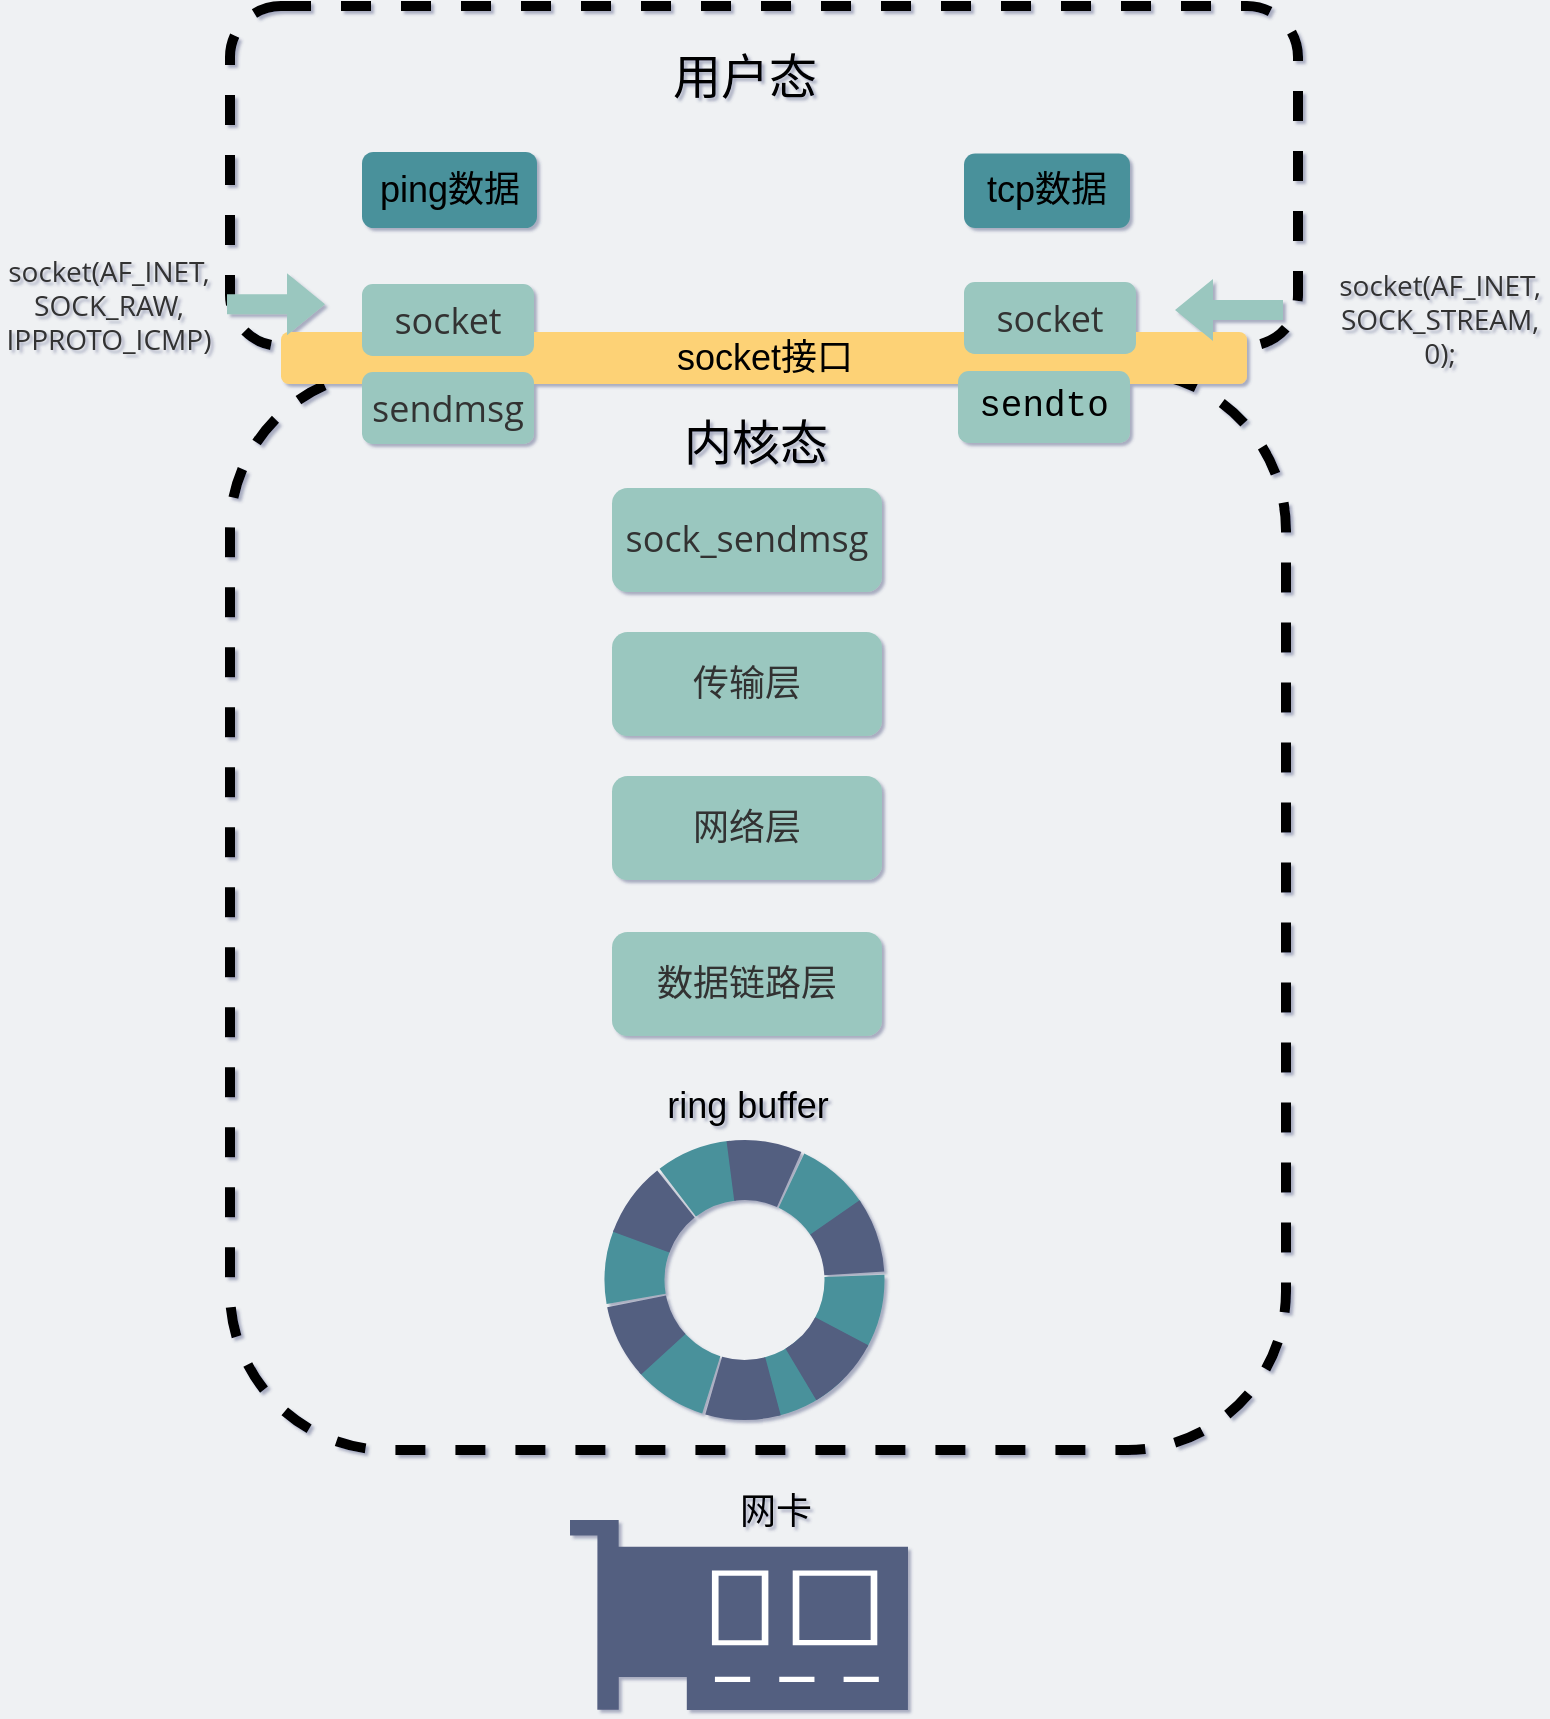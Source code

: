 <mxfile version="14.7.6" type="github">
  <diagram id="3228e29e-7158-1315-38df-8450db1d8a1d" name="Page-1">
    <mxGraphModel dx="968" dy="1388" grid="0" gridSize="10" guides="1" tooltips="1" connect="1" arrows="1" fold="1" page="1" pageScale="1" pageWidth="850" pageHeight="300" background="#EFF1F3" math="0" shadow="1">
      <root>
        <mxCell id="0" />
        <mxCell id="1" parent="0" />
        <mxCell id="Zxyhw3o_makbFYxT9f12-17" value="" style="rounded=1;whiteSpace=wrap;html=1;dashed=1;strokeWidth=5;fillColor=none;" vertex="1" parent="1">
          <mxGeometry x="158" y="-83" width="528" height="539" as="geometry" />
        </mxCell>
        <mxCell id="Zxyhw3o_makbFYxT9f12-7" value="" style="rounded=1;whiteSpace=wrap;html=1;dashed=1;strokeWidth=5;fillColor=none;" vertex="1" parent="1">
          <mxGeometry x="158" y="-266" width="534" height="170" as="geometry" />
        </mxCell>
        <mxCell id="Zxyhw3o_makbFYxT9f12-1" value="&lt;font style=&quot;font-size: 18px&quot;&gt;ping数据&lt;/font&gt;" style="rounded=1;whiteSpace=wrap;html=1;strokeColor=none;fillColor=#4A919B;" vertex="1" parent="1">
          <mxGeometry x="224" y="-193" width="87.5" height="38" as="geometry" />
        </mxCell>
        <mxCell id="Zxyhw3o_makbFYxT9f12-2" value="&lt;font style=&quot;font-size: 18px&quot;&gt;socket接口&lt;/font&gt;" style="rounded=1;whiteSpace=wrap;html=1;strokeColor=none;labelBackgroundColor=none;fillColor=#FDD276;" vertex="1" parent="1">
          <mxGeometry x="183.5" y="-103" width="483" height="26" as="geometry" />
        </mxCell>
        <mxCell id="Zxyhw3o_makbFYxT9f12-3" value="&lt;span style=&quot;color: rgb(51, 51, 51); font-family: &amp;quot;open sans&amp;quot;, &amp;quot;clear sans&amp;quot;, &amp;quot;helvetica neue&amp;quot;, helvetica, arial, sans-serif;&quot;&gt;&lt;font style=&quot;font-size: 18px&quot;&gt;sendmsg&lt;/font&gt;&lt;/span&gt;" style="rounded=1;whiteSpace=wrap;html=1;strokeColor=none;fillColor=#9AC7BF;labelBackgroundColor=none;" vertex="1" parent="1">
          <mxGeometry x="224" y="-83" width="86" height="36" as="geometry" />
        </mxCell>
        <mxCell id="Zxyhw3o_makbFYxT9f12-4" value="&lt;span style=&quot;color: rgb(51, 51, 51); font-family: &amp;quot;open sans&amp;quot;, &amp;quot;clear sans&amp;quot;, &amp;quot;helvetica neue&amp;quot;, helvetica, arial, sans-serif;&quot;&gt;&lt;font style=&quot;font-size: 18px&quot;&gt;socket&lt;/font&gt;&lt;/span&gt;" style="rounded=1;whiteSpace=wrap;html=1;strokeColor=none;fillColor=#9AC7BF;labelBackgroundColor=none;" vertex="1" parent="1">
          <mxGeometry x="224" y="-127" width="86" height="36" as="geometry" />
        </mxCell>
        <mxCell id="Zxyhw3o_makbFYxT9f12-5" value="&lt;font style=&quot;font-size: 14px&quot;&gt;&lt;span style=&quot;color: rgb(51 , 51 , 51) ; font-family: &amp;#34;open sans&amp;#34; , &amp;#34;clear sans&amp;#34; , &amp;#34;helvetica neue&amp;#34; , &amp;#34;helvetica&amp;#34; , &amp;#34;arial&amp;#34; , sans-serif&quot;&gt;socket&lt;/span&gt;&lt;span style=&quot;color: rgb(51 , 51 , 51) ; font-family: &amp;#34;open sans&amp;#34; , &amp;#34;clear sans&amp;#34; , &amp;#34;helvetica neue&amp;#34; , &amp;#34;helvetica&amp;#34; , &amp;#34;arial&amp;#34; , sans-serif&quot;&gt;&lt;font&gt;(AF_INET, &lt;br&gt;SOCK_RAW, &lt;br&gt;IPPROTO_ICMP)&lt;/font&gt;&lt;/span&gt;&lt;/font&gt;" style="text;html=1;strokeColor=none;fillColor=none;align=center;verticalAlign=middle;whiteSpace=wrap;rounded=0;" vertex="1" parent="1">
          <mxGeometry x="43" y="-147" width="109" height="61" as="geometry" />
        </mxCell>
        <mxCell id="Zxyhw3o_makbFYxT9f12-8" value="&lt;font style=&quot;font-size: 18px&quot;&gt;tcp数据&lt;/font&gt;" style="rounded=1;whiteSpace=wrap;html=1;strokeColor=none;fillColor=#4A919B;" vertex="1" parent="1">
          <mxGeometry x="525" y="-192.25" width="83" height="37.25" as="geometry" />
        </mxCell>
        <mxCell id="Zxyhw3o_makbFYxT9f12-9" value="&lt;div style=&quot;font-family: &amp;quot;menlo&amp;quot; , &amp;quot;monaco&amp;quot; , &amp;quot;courier new&amp;quot; , monospace ; line-height: 23px&quot;&gt;&lt;span style=&quot;&quot;&gt;&lt;font style=&quot;font-size: 18px&quot;&gt;sendto&lt;/font&gt;&lt;/span&gt;&lt;/div&gt;" style="rounded=1;whiteSpace=wrap;html=1;strokeColor=none;fillColor=#9AC7BF;labelBackgroundColor=none;" vertex="1" parent="1">
          <mxGeometry x="522" y="-83.5" width="86" height="36" as="geometry" />
        </mxCell>
        <mxCell id="Zxyhw3o_makbFYxT9f12-11" value="&lt;font style=&quot;font-size: 24px&quot;&gt;用户态&lt;/font&gt;" style="text;html=1;strokeColor=none;fillColor=none;align=center;verticalAlign=middle;whiteSpace=wrap;rounded=0;dashed=1;" vertex="1" parent="1">
          <mxGeometry x="349" y="-240" width="132.5" height="20" as="geometry" />
        </mxCell>
        <mxCell id="Zxyhw3o_makbFYxT9f12-12" value="&lt;font style=&quot;font-size: 24px&quot;&gt;内核态&lt;/font&gt;" style="text;html=1;strokeColor=none;align=center;verticalAlign=middle;whiteSpace=wrap;rounded=0;dashed=1;labelBackgroundColor=none;" vertex="1" parent="1">
          <mxGeometry x="370" y="-57" width="102" height="20" as="geometry" />
        </mxCell>
        <mxCell id="Zxyhw3o_makbFYxT9f12-14" value="&lt;span style=&quot;color: rgb(51, 51, 51); font-family: &amp;quot;open sans&amp;quot;, &amp;quot;clear sans&amp;quot;, &amp;quot;helvetica neue&amp;quot;, helvetica, arial, sans-serif; font-size: 18px;&quot;&gt;&lt;font style=&quot;font-size: 18px&quot;&gt;sock_sendmsg&lt;/font&gt;&lt;/span&gt;" style="rounded=1;whiteSpace=wrap;html=1;strokeColor=none;fontSize=18;fillColor=#9AC7BF;labelBackgroundColor=none;" vertex="1" parent="1">
          <mxGeometry x="349" y="-25" width="135" height="52" as="geometry" />
        </mxCell>
        <mxCell id="Zxyhw3o_makbFYxT9f12-16" value="&lt;span style=&quot;color: rgb(51 , 51 , 51) ; font-family: &amp;#34;open sans&amp;#34; , &amp;#34;clear sans&amp;#34; , &amp;#34;helvetica neue&amp;#34; , &amp;#34;helvetica&amp;#34; , &amp;#34;arial&amp;#34; , sans-serif&quot;&gt;&lt;font style=&quot;font-size: 14px&quot;&gt;socket(AF_INET, SOCK_STREAM, 0);&lt;/font&gt;&lt;/span&gt;" style="text;html=1;strokeColor=none;align=center;verticalAlign=middle;whiteSpace=wrap;rounded=0;dashed=1;labelBackgroundColor=none;" vertex="1" parent="1">
          <mxGeometry x="743" y="-119" width="40" height="20" as="geometry" />
        </mxCell>
        <mxCell id="Zxyhw3o_makbFYxT9f12-18" value="&lt;span style=&quot;color: rgb(51, 51, 51); font-family: &amp;quot;open sans&amp;quot;, &amp;quot;clear sans&amp;quot;, &amp;quot;helvetica neue&amp;quot;, helvetica, arial, sans-serif; font-size: 18px;&quot;&gt;&lt;font style=&quot;font-size: 18px&quot;&gt;传输层&lt;/font&gt;&lt;/span&gt;" style="rounded=1;whiteSpace=wrap;html=1;strokeColor=none;fontSize=18;fillColor=#9AC7BF;labelBackgroundColor=none;" vertex="1" parent="1">
          <mxGeometry x="349" y="47" width="135" height="52" as="geometry" />
        </mxCell>
        <mxCell id="Zxyhw3o_makbFYxT9f12-19" value="&lt;span style=&quot;color: rgb(51, 51, 51); font-family: &amp;quot;open sans&amp;quot;, &amp;quot;clear sans&amp;quot;, &amp;quot;helvetica neue&amp;quot;, helvetica, arial, sans-serif; font-size: 18px;&quot;&gt;网络层&lt;/span&gt;" style="rounded=1;whiteSpace=wrap;html=1;strokeColor=none;fontSize=18;fillColor=#9AC7BF;labelBackgroundColor=none;" vertex="1" parent="1">
          <mxGeometry x="349" y="119" width="135" height="52" as="geometry" />
        </mxCell>
        <mxCell id="Zxyhw3o_makbFYxT9f12-20" value="" style="shape=flexArrow;endArrow=classic;html=1;strokeColor=none;fillColor=#9AC7BF;labelBackgroundColor=none;" edge="1" parent="1">
          <mxGeometry width="50" height="50" relative="1" as="geometry">
            <mxPoint x="685" y="-114.0" as="sourcePoint" />
            <mxPoint x="630" y="-114" as="targetPoint" />
          </mxGeometry>
        </mxCell>
        <mxCell id="Zxyhw3o_makbFYxT9f12-21" value="&lt;span style=&quot;color: rgb(51, 51, 51); font-family: &amp;quot;open sans&amp;quot;, &amp;quot;clear sans&amp;quot;, &amp;quot;helvetica neue&amp;quot;, helvetica, arial, sans-serif; font-size: 18px;&quot;&gt;数据链路层&lt;/span&gt;" style="rounded=1;whiteSpace=wrap;html=1;strokeColor=none;fontSize=18;fillColor=#9AC7BF;labelBackgroundColor=none;" vertex="1" parent="1">
          <mxGeometry x="349" y="197" width="135" height="52" as="geometry" />
        </mxCell>
        <mxCell id="Zxyhw3o_makbFYxT9f12-22" value="" style="pointerEvents=1;shadow=0;dashed=0;html=1;strokeColor=none;labelPosition=center;verticalLabelPosition=bottom;verticalAlign=top;align=center;outlineConnect=0;shape=mxgraph.veeam2.network_card;fillColor=#535E80;" vertex="1" parent="1">
          <mxGeometry x="328" y="491" width="169" height="95" as="geometry" />
        </mxCell>
        <mxCell id="Zxyhw3o_makbFYxT9f12-25" value="" style="ellipse;whiteSpace=wrap;html=1;aspect=fixed;dashed=1;fontSize=18;strokeWidth=30;fillColor=none;strokeColor=#4A919B;rotation=45;dashPattern=1 1;" vertex="1" parent="1">
          <mxGeometry x="360.25" y="316" width="110" height="110" as="geometry" />
        </mxCell>
        <mxCell id="Zxyhw3o_makbFYxT9f12-26" value="" style="ellipse;whiteSpace=wrap;html=1;aspect=fixed;dashed=1;fontSize=18;strokeWidth=30;fillColor=none;rotation=75;dashPattern=1 1;strokeColor=#535E80;" vertex="1" parent="1">
          <mxGeometry x="360.25" y="316" width="110" height="110" as="geometry" />
        </mxCell>
        <mxCell id="Zxyhw3o_makbFYxT9f12-27" value="ring buffer" style="text;html=1;strokeColor=none;fillColor=none;align=center;verticalAlign=middle;whiteSpace=wrap;rounded=0;dashed=1;dashPattern=1 1;fontSize=18;" vertex="1" parent="1">
          <mxGeometry x="363.5" y="272" width="106" height="24" as="geometry" />
        </mxCell>
        <mxCell id="Zxyhw3o_makbFYxT9f12-28" value="网卡" style="text;html=1;strokeColor=none;fillColor=none;align=center;verticalAlign=middle;whiteSpace=wrap;rounded=0;dashed=1;dashPattern=1 1;fontSize=18;" vertex="1" parent="1">
          <mxGeometry x="378" y="475" width="106" height="24" as="geometry" />
        </mxCell>
        <mxCell id="Zxyhw3o_makbFYxT9f12-6" value="" style="shape=flexArrow;endArrow=classic;html=1;strokeColor=none;fillColor=#9AC7BF;labelBackgroundColor=none;" edge="1" parent="1">
          <mxGeometry width="50" height="50" relative="1" as="geometry">
            <mxPoint x="156" y="-116.92" as="sourcePoint" />
            <mxPoint x="206" y="-116.92" as="targetPoint" />
          </mxGeometry>
        </mxCell>
        <mxCell id="Zxyhw3o_makbFYxT9f12-40" value="&lt;span style=&quot;color: rgb(51, 51, 51); font-family: &amp;quot;open sans&amp;quot;, &amp;quot;clear sans&amp;quot;, &amp;quot;helvetica neue&amp;quot;, helvetica, arial, sans-serif;&quot;&gt;&lt;font style=&quot;font-size: 18px&quot;&gt;socket&lt;/font&gt;&lt;/span&gt;" style="rounded=1;whiteSpace=wrap;html=1;strokeColor=none;fillColor=#9AC7BF;labelBackgroundColor=none;" vertex="1" parent="1">
          <mxGeometry x="525" y="-128" width="86" height="36" as="geometry" />
        </mxCell>
      </root>
    </mxGraphModel>
  </diagram>
</mxfile>
